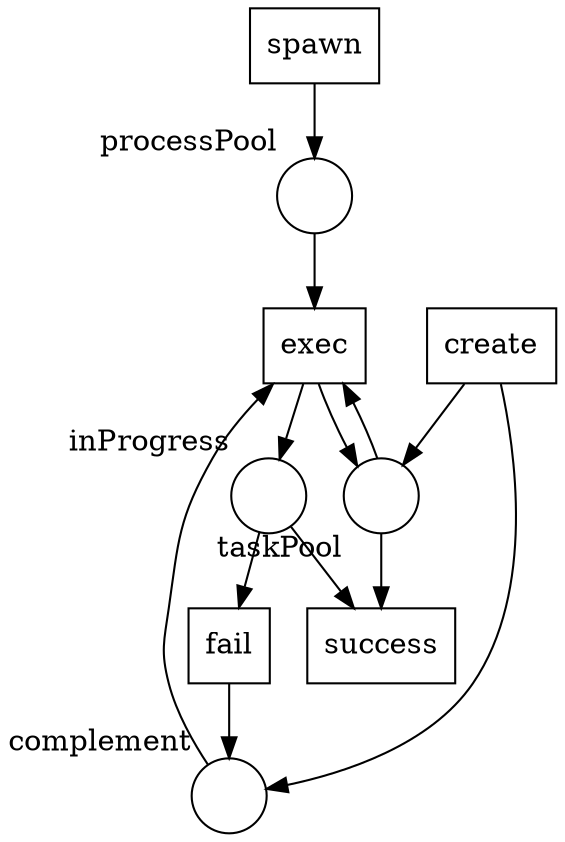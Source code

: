 digraph G {
subgraph place {
node [shape=circle, width=.5];
"processPool" [label="", xlabel="processPool"];
"inProgress" [label="", xlabel="inProgress"];
"complement" [label="", xlabel="complement"];
"taskPool" [label="", xlabel="taskPool"];
}
subgraph transitions {
node [shape=rect, width=.5, height=.5];
"fail";
"spawn";
"create";
"success";
"exec";
}
"inProgress" -> "fail";
"fail" -> "complement";
"spawn" -> "processPool";
"create" -> "taskPool";
"create" -> "complement";
"inProgress" -> "success";
"taskPool" -> "success";
"complement" -> "exec";
"taskPool" -> "exec";
"processPool" -> "exec";
"exec" -> "inProgress";
"exec" -> "taskPool";
}
